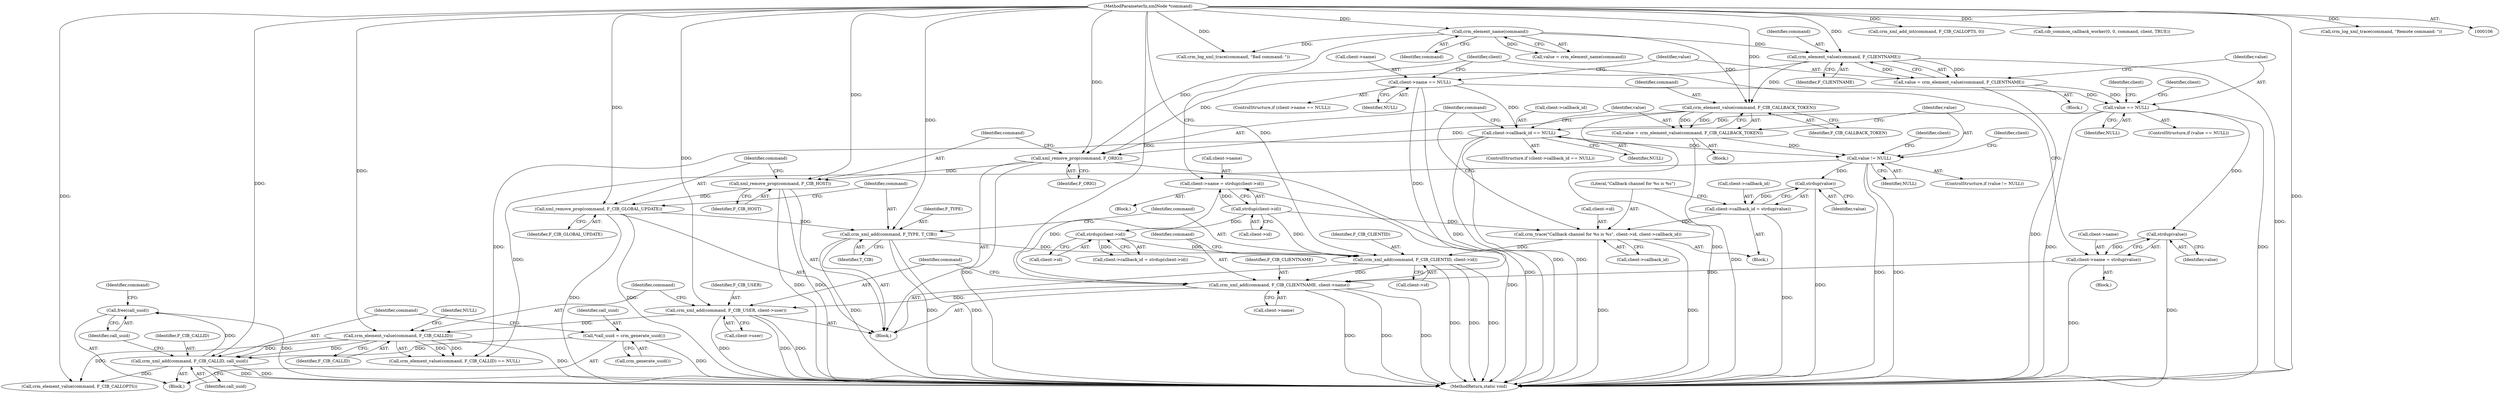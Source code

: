 digraph "0_pacemaker_564f7cc2a51dcd2f28ab12a13394f31be5aa3c93_3@API" {
"1000247" [label="(Call,free(call_uuid))"];
"1000243" [label="(Call,crm_xml_add(command, F_CIB_CALLID, call_uuid))"];
"1000234" [label="(Call,crm_element_value(command, F_CIB_CALLID))"];
"1000226" [label="(Call,crm_xml_add(command, F_CIB_USER, client->user))"];
"1000220" [label="(Call,crm_xml_add(command, F_CIB_CLIENTNAME, client->name))"];
"1000214" [label="(Call,crm_xml_add(command, F_CIB_CLIENTID, client->id))"];
"1000210" [label="(Call,crm_xml_add(command, F_TYPE, T_CIB))"];
"1000207" [label="(Call,xml_remove_prop(command, F_CIB_GLOBAL_UPDATE))"];
"1000204" [label="(Call,xml_remove_prop(command, F_CIB_HOST))"];
"1000201" [label="(Call,xml_remove_prop(command, F_ORIG))"];
"1000116" [label="(Call,crm_element_name(command))"];
"1000108" [label="(MethodParameterIn,xmlNode *command)"];
"1000169" [label="(Call,crm_element_value(command, F_CIB_CALLBACK_TOKEN))"];
"1000136" [label="(Call,crm_element_value(command, F_CLIENTNAME))"];
"1000183" [label="(Call,crm_trace(\"Callback channel for %s is %s\", client->id, client->callback_id))"];
"1000148" [label="(Call,strdup(client->id))"];
"1000177" [label="(Call,client->callback_id = strdup(value))"];
"1000181" [label="(Call,strdup(value))"];
"1000173" [label="(Call,value != NULL)"];
"1000167" [label="(Call,value = crm_element_value(command, F_CIB_CALLBACK_TOKEN))"];
"1000161" [label="(Call,client->callback_id == NULL)"];
"1000140" [label="(Call,value == NULL)"];
"1000134" [label="(Call,value = crm_element_value(command, F_CLIENTNAME))"];
"1000128" [label="(Call,client->name == NULL)"];
"1000197" [label="(Call,strdup(client->id))"];
"1000144" [label="(Call,client->name = strdup(client->id))"];
"1000154" [label="(Call,client->name = strdup(value))"];
"1000158" [label="(Call,strdup(value))"];
"1000240" [label="(Call,*call_uuid = crm_generate_uuid())"];
"1000108" [label="(MethodParameterIn,xmlNode *command)"];
"1000109" [label="(Block,)"];
"1000117" [label="(Identifier,command)"];
"1000235" [label="(Identifier,command)"];
"1000243" [label="(Call,crm_xml_add(command, F_CIB_CALLID, call_uuid))"];
"1000114" [label="(Call,value = crm_element_name(command))"];
"1000197" [label="(Call,strdup(client->id))"];
"1000127" [label="(ControlStructure,if (client->name == NULL))"];
"1000207" [label="(Call,xml_remove_prop(command, F_CIB_GLOBAL_UPDATE))"];
"1000137" [label="(Identifier,command)"];
"1000176" [label="(Block,)"];
"1000128" [label="(Call,client->name == NULL)"];
"1000175" [label="(Identifier,NULL)"];
"1000161" [label="(Call,client->callback_id == NULL)"];
"1000158" [label="(Call,strdup(value))"];
"1000134" [label="(Call,value = crm_element_value(command, F_CLIENTNAME))"];
"1000139" [label="(ControlStructure,if (value == NULL))"];
"1000154" [label="(Call,client->name = strdup(value))"];
"1000162" [label="(Call,client->callback_id)"];
"1000153" [label="(Block,)"];
"1000188" [label="(Call,client->callback_id)"];
"1000116" [label="(Call,crm_element_name(command))"];
"1000226" [label="(Call,crm_xml_add(command, F_CIB_USER, client->user))"];
"1000206" [label="(Identifier,F_CIB_HOST)"];
"1000204" [label="(Call,xml_remove_prop(command, F_CIB_HOST))"];
"1000182" [label="(Identifier,value)"];
"1000179" [label="(Identifier,client)"];
"1000136" [label="(Call,crm_element_value(command, F_CLIENTNAME))"];
"1000144" [label="(Call,client->name = strdup(client->id))"];
"1000212" [label="(Identifier,F_TYPE)"];
"1000205" [label="(Identifier,command)"];
"1000174" [label="(Identifier,value)"];
"1000256" [label="(Call,crm_xml_add_int(command, F_CIB_CALLOPTS, 0))"];
"1000236" [label="(Identifier,F_CIB_CALLID)"];
"1000178" [label="(Call,client->callback_id)"];
"1000173" [label="(Call,value != NULL)"];
"1000227" [label="(Identifier,command)"];
"1000216" [label="(Identifier,F_CIB_CLIENTID)"];
"1000159" [label="(Identifier,value)"];
"1000246" [label="(Identifier,call_uuid)"];
"1000165" [label="(Identifier,NULL)"];
"1000238" [label="(Block,)"];
"1000222" [label="(Identifier,F_CIB_CLIENTNAME)"];
"1000172" [label="(ControlStructure,if (value != NULL))"];
"1000217" [label="(Call,client->id)"];
"1000201" [label="(Call,xml_remove_prop(command, F_ORIG))"];
"1000234" [label="(Call,crm_element_value(command, F_CIB_CALLID))"];
"1000209" [label="(Identifier,F_CIB_GLOBAL_UPDATE)"];
"1000169" [label="(Call,crm_element_value(command, F_CIB_CALLBACK_TOKEN))"];
"1000160" [label="(ControlStructure,if (client->callback_id == NULL))"];
"1000143" [label="(Block,)"];
"1000132" [label="(Identifier,NULL)"];
"1000140" [label="(Call,value == NULL)"];
"1000184" [label="(Literal,\"Callback channel for %s is %s\")"];
"1000142" [label="(Identifier,NULL)"];
"1000244" [label="(Identifier,command)"];
"1000221" [label="(Identifier,command)"];
"1000237" [label="(Identifier,NULL)"];
"1000166" [label="(Block,)"];
"1000240" [label="(Call,*call_uuid = crm_generate_uuid())"];
"1000133" [label="(Block,)"];
"1000141" [label="(Identifier,value)"];
"1000193" [label="(Call,client->callback_id = strdup(client->id))"];
"1000129" [label="(Call,client->name)"];
"1000208" [label="(Identifier,command)"];
"1000156" [label="(Identifier,client)"];
"1000211" [label="(Identifier,command)"];
"1000263" [label="(Call,cib_common_callback_worker(0, 0, command, client, TRUE))"];
"1000241" [label="(Identifier,call_uuid)"];
"1000198" [label="(Call,client->id)"];
"1000183" [label="(Call,crm_trace(\"Callback channel for %s is %s\", client->id, client->callback_id))"];
"1000195" [label="(Identifier,client)"];
"1000210" [label="(Call,crm_xml_add(command, F_TYPE, T_CIB))"];
"1000214" [label="(Call,crm_xml_add(command, F_CIB_CLIENTID, client->id))"];
"1000185" [label="(Call,client->id)"];
"1000203" [label="(Identifier,F_ORIG)"];
"1000177" [label="(Call,client->callback_id = strdup(value))"];
"1000252" [label="(Identifier,command)"];
"1000233" [label="(Call,crm_element_value(command, F_CIB_CALLID) == NULL)"];
"1000155" [label="(Call,client->name)"];
"1000202" [label="(Identifier,command)"];
"1000171" [label="(Identifier,F_CIB_CALLBACK_TOKEN)"];
"1000248" [label="(Identifier,call_uuid)"];
"1000146" [label="(Identifier,client)"];
"1000247" [label="(Call,free(call_uuid))"];
"1000220" [label="(Call,crm_xml_add(command, F_CIB_CLIENTNAME, client->name))"];
"1000138" [label="(Identifier,F_CLIENTNAME)"];
"1000170" [label="(Identifier,command)"];
"1000145" [label="(Call,client->name)"];
"1000163" [label="(Identifier,client)"];
"1000223" [label="(Call,client->name)"];
"1000242" [label="(Call,crm_generate_uuid())"];
"1000251" [label="(Call,crm_element_value(command, F_CIB_CALLOPTS))"];
"1000167" [label="(Call,value = crm_element_value(command, F_CIB_CALLBACK_TOKEN))"];
"1000213" [label="(Identifier,T_CIB)"];
"1000135" [label="(Identifier,value)"];
"1000123" [label="(Call,crm_log_xml_trace(command, \"Bad command: \"))"];
"1000260" [label="(Call,crm_log_xml_trace(command, \"Remote command: \"))"];
"1000168" [label="(Identifier,value)"];
"1000269" [label="(MethodReturn,static void)"];
"1000149" [label="(Call,client->id)"];
"1000228" [label="(Identifier,F_CIB_USER)"];
"1000181" [label="(Call,strdup(value))"];
"1000245" [label="(Identifier,F_CIB_CALLID)"];
"1000148" [label="(Call,strdup(client->id))"];
"1000215" [label="(Identifier,command)"];
"1000229" [label="(Call,client->user)"];
"1000247" -> "1000238"  [label="AST: "];
"1000247" -> "1000248"  [label="CFG: "];
"1000248" -> "1000247"  [label="AST: "];
"1000252" -> "1000247"  [label="CFG: "];
"1000247" -> "1000269"  [label="DDG: "];
"1000243" -> "1000247"  [label="DDG: "];
"1000243" -> "1000238"  [label="AST: "];
"1000243" -> "1000246"  [label="CFG: "];
"1000244" -> "1000243"  [label="AST: "];
"1000245" -> "1000243"  [label="AST: "];
"1000246" -> "1000243"  [label="AST: "];
"1000248" -> "1000243"  [label="CFG: "];
"1000243" -> "1000269"  [label="DDG: "];
"1000243" -> "1000269"  [label="DDG: "];
"1000234" -> "1000243"  [label="DDG: "];
"1000234" -> "1000243"  [label="DDG: "];
"1000108" -> "1000243"  [label="DDG: "];
"1000240" -> "1000243"  [label="DDG: "];
"1000243" -> "1000251"  [label="DDG: "];
"1000234" -> "1000233"  [label="AST: "];
"1000234" -> "1000236"  [label="CFG: "];
"1000235" -> "1000234"  [label="AST: "];
"1000236" -> "1000234"  [label="AST: "];
"1000237" -> "1000234"  [label="CFG: "];
"1000234" -> "1000269"  [label="DDG: "];
"1000234" -> "1000233"  [label="DDG: "];
"1000234" -> "1000233"  [label="DDG: "];
"1000226" -> "1000234"  [label="DDG: "];
"1000108" -> "1000234"  [label="DDG: "];
"1000234" -> "1000251"  [label="DDG: "];
"1000226" -> "1000109"  [label="AST: "];
"1000226" -> "1000229"  [label="CFG: "];
"1000227" -> "1000226"  [label="AST: "];
"1000228" -> "1000226"  [label="AST: "];
"1000229" -> "1000226"  [label="AST: "];
"1000235" -> "1000226"  [label="CFG: "];
"1000226" -> "1000269"  [label="DDG: "];
"1000226" -> "1000269"  [label="DDG: "];
"1000226" -> "1000269"  [label="DDG: "];
"1000220" -> "1000226"  [label="DDG: "];
"1000108" -> "1000226"  [label="DDG: "];
"1000220" -> "1000109"  [label="AST: "];
"1000220" -> "1000223"  [label="CFG: "];
"1000221" -> "1000220"  [label="AST: "];
"1000222" -> "1000220"  [label="AST: "];
"1000223" -> "1000220"  [label="AST: "];
"1000227" -> "1000220"  [label="CFG: "];
"1000220" -> "1000269"  [label="DDG: "];
"1000220" -> "1000269"  [label="DDG: "];
"1000220" -> "1000269"  [label="DDG: "];
"1000214" -> "1000220"  [label="DDG: "];
"1000108" -> "1000220"  [label="DDG: "];
"1000144" -> "1000220"  [label="DDG: "];
"1000128" -> "1000220"  [label="DDG: "];
"1000154" -> "1000220"  [label="DDG: "];
"1000214" -> "1000109"  [label="AST: "];
"1000214" -> "1000217"  [label="CFG: "];
"1000215" -> "1000214"  [label="AST: "];
"1000216" -> "1000214"  [label="AST: "];
"1000217" -> "1000214"  [label="AST: "];
"1000221" -> "1000214"  [label="CFG: "];
"1000214" -> "1000269"  [label="DDG: "];
"1000214" -> "1000269"  [label="DDG: "];
"1000214" -> "1000269"  [label="DDG: "];
"1000210" -> "1000214"  [label="DDG: "];
"1000108" -> "1000214"  [label="DDG: "];
"1000183" -> "1000214"  [label="DDG: "];
"1000148" -> "1000214"  [label="DDG: "];
"1000197" -> "1000214"  [label="DDG: "];
"1000210" -> "1000109"  [label="AST: "];
"1000210" -> "1000213"  [label="CFG: "];
"1000211" -> "1000210"  [label="AST: "];
"1000212" -> "1000210"  [label="AST: "];
"1000213" -> "1000210"  [label="AST: "];
"1000215" -> "1000210"  [label="CFG: "];
"1000210" -> "1000269"  [label="DDG: "];
"1000210" -> "1000269"  [label="DDG: "];
"1000210" -> "1000269"  [label="DDG: "];
"1000207" -> "1000210"  [label="DDG: "];
"1000108" -> "1000210"  [label="DDG: "];
"1000207" -> "1000109"  [label="AST: "];
"1000207" -> "1000209"  [label="CFG: "];
"1000208" -> "1000207"  [label="AST: "];
"1000209" -> "1000207"  [label="AST: "];
"1000211" -> "1000207"  [label="CFG: "];
"1000207" -> "1000269"  [label="DDG: "];
"1000207" -> "1000269"  [label="DDG: "];
"1000204" -> "1000207"  [label="DDG: "];
"1000108" -> "1000207"  [label="DDG: "];
"1000204" -> "1000109"  [label="AST: "];
"1000204" -> "1000206"  [label="CFG: "];
"1000205" -> "1000204"  [label="AST: "];
"1000206" -> "1000204"  [label="AST: "];
"1000208" -> "1000204"  [label="CFG: "];
"1000204" -> "1000269"  [label="DDG: "];
"1000204" -> "1000269"  [label="DDG: "];
"1000201" -> "1000204"  [label="DDG: "];
"1000108" -> "1000204"  [label="DDG: "];
"1000201" -> "1000109"  [label="AST: "];
"1000201" -> "1000203"  [label="CFG: "];
"1000202" -> "1000201"  [label="AST: "];
"1000203" -> "1000201"  [label="AST: "];
"1000205" -> "1000201"  [label="CFG: "];
"1000201" -> "1000269"  [label="DDG: "];
"1000201" -> "1000269"  [label="DDG: "];
"1000116" -> "1000201"  [label="DDG: "];
"1000169" -> "1000201"  [label="DDG: "];
"1000136" -> "1000201"  [label="DDG: "];
"1000108" -> "1000201"  [label="DDG: "];
"1000116" -> "1000114"  [label="AST: "];
"1000116" -> "1000117"  [label="CFG: "];
"1000117" -> "1000116"  [label="AST: "];
"1000114" -> "1000116"  [label="CFG: "];
"1000116" -> "1000114"  [label="DDG: "];
"1000108" -> "1000116"  [label="DDG: "];
"1000116" -> "1000123"  [label="DDG: "];
"1000116" -> "1000136"  [label="DDG: "];
"1000116" -> "1000169"  [label="DDG: "];
"1000108" -> "1000106"  [label="AST: "];
"1000108" -> "1000269"  [label="DDG: "];
"1000108" -> "1000123"  [label="DDG: "];
"1000108" -> "1000136"  [label="DDG: "];
"1000108" -> "1000169"  [label="DDG: "];
"1000108" -> "1000251"  [label="DDG: "];
"1000108" -> "1000256"  [label="DDG: "];
"1000108" -> "1000260"  [label="DDG: "];
"1000108" -> "1000263"  [label="DDG: "];
"1000169" -> "1000167"  [label="AST: "];
"1000169" -> "1000171"  [label="CFG: "];
"1000170" -> "1000169"  [label="AST: "];
"1000171" -> "1000169"  [label="AST: "];
"1000167" -> "1000169"  [label="CFG: "];
"1000169" -> "1000269"  [label="DDG: "];
"1000169" -> "1000167"  [label="DDG: "];
"1000169" -> "1000167"  [label="DDG: "];
"1000136" -> "1000169"  [label="DDG: "];
"1000136" -> "1000134"  [label="AST: "];
"1000136" -> "1000138"  [label="CFG: "];
"1000137" -> "1000136"  [label="AST: "];
"1000138" -> "1000136"  [label="AST: "];
"1000134" -> "1000136"  [label="CFG: "];
"1000136" -> "1000269"  [label="DDG: "];
"1000136" -> "1000134"  [label="DDG: "];
"1000136" -> "1000134"  [label="DDG: "];
"1000183" -> "1000176"  [label="AST: "];
"1000183" -> "1000188"  [label="CFG: "];
"1000184" -> "1000183"  [label="AST: "];
"1000185" -> "1000183"  [label="AST: "];
"1000188" -> "1000183"  [label="AST: "];
"1000202" -> "1000183"  [label="CFG: "];
"1000183" -> "1000269"  [label="DDG: "];
"1000183" -> "1000269"  [label="DDG: "];
"1000148" -> "1000183"  [label="DDG: "];
"1000177" -> "1000183"  [label="DDG: "];
"1000148" -> "1000144"  [label="AST: "];
"1000148" -> "1000149"  [label="CFG: "];
"1000149" -> "1000148"  [label="AST: "];
"1000144" -> "1000148"  [label="CFG: "];
"1000148" -> "1000144"  [label="DDG: "];
"1000148" -> "1000197"  [label="DDG: "];
"1000177" -> "1000176"  [label="AST: "];
"1000177" -> "1000181"  [label="CFG: "];
"1000178" -> "1000177"  [label="AST: "];
"1000181" -> "1000177"  [label="AST: "];
"1000184" -> "1000177"  [label="CFG: "];
"1000177" -> "1000269"  [label="DDG: "];
"1000181" -> "1000177"  [label="DDG: "];
"1000181" -> "1000182"  [label="CFG: "];
"1000182" -> "1000181"  [label="AST: "];
"1000181" -> "1000269"  [label="DDG: "];
"1000173" -> "1000181"  [label="DDG: "];
"1000173" -> "1000172"  [label="AST: "];
"1000173" -> "1000175"  [label="CFG: "];
"1000174" -> "1000173"  [label="AST: "];
"1000175" -> "1000173"  [label="AST: "];
"1000179" -> "1000173"  [label="CFG: "];
"1000195" -> "1000173"  [label="CFG: "];
"1000173" -> "1000269"  [label="DDG: "];
"1000173" -> "1000269"  [label="DDG: "];
"1000167" -> "1000173"  [label="DDG: "];
"1000161" -> "1000173"  [label="DDG: "];
"1000173" -> "1000233"  [label="DDG: "];
"1000167" -> "1000166"  [label="AST: "];
"1000168" -> "1000167"  [label="AST: "];
"1000174" -> "1000167"  [label="CFG: "];
"1000167" -> "1000269"  [label="DDG: "];
"1000161" -> "1000160"  [label="AST: "];
"1000161" -> "1000165"  [label="CFG: "];
"1000162" -> "1000161"  [label="AST: "];
"1000165" -> "1000161"  [label="AST: "];
"1000168" -> "1000161"  [label="CFG: "];
"1000202" -> "1000161"  [label="CFG: "];
"1000161" -> "1000269"  [label="DDG: "];
"1000161" -> "1000269"  [label="DDG: "];
"1000140" -> "1000161"  [label="DDG: "];
"1000128" -> "1000161"  [label="DDG: "];
"1000161" -> "1000233"  [label="DDG: "];
"1000140" -> "1000139"  [label="AST: "];
"1000140" -> "1000142"  [label="CFG: "];
"1000141" -> "1000140"  [label="AST: "];
"1000142" -> "1000140"  [label="AST: "];
"1000146" -> "1000140"  [label="CFG: "];
"1000156" -> "1000140"  [label="CFG: "];
"1000140" -> "1000269"  [label="DDG: "];
"1000140" -> "1000269"  [label="DDG: "];
"1000134" -> "1000140"  [label="DDG: "];
"1000128" -> "1000140"  [label="DDG: "];
"1000140" -> "1000158"  [label="DDG: "];
"1000134" -> "1000133"  [label="AST: "];
"1000135" -> "1000134"  [label="AST: "];
"1000141" -> "1000134"  [label="CFG: "];
"1000134" -> "1000269"  [label="DDG: "];
"1000128" -> "1000127"  [label="AST: "];
"1000128" -> "1000132"  [label="CFG: "];
"1000129" -> "1000128"  [label="AST: "];
"1000132" -> "1000128"  [label="AST: "];
"1000135" -> "1000128"  [label="CFG: "];
"1000163" -> "1000128"  [label="CFG: "];
"1000128" -> "1000269"  [label="DDG: "];
"1000197" -> "1000193"  [label="AST: "];
"1000197" -> "1000198"  [label="CFG: "];
"1000198" -> "1000197"  [label="AST: "];
"1000193" -> "1000197"  [label="CFG: "];
"1000197" -> "1000193"  [label="DDG: "];
"1000144" -> "1000143"  [label="AST: "];
"1000145" -> "1000144"  [label="AST: "];
"1000163" -> "1000144"  [label="CFG: "];
"1000144" -> "1000269"  [label="DDG: "];
"1000154" -> "1000153"  [label="AST: "];
"1000154" -> "1000158"  [label="CFG: "];
"1000155" -> "1000154"  [label="AST: "];
"1000158" -> "1000154"  [label="AST: "];
"1000163" -> "1000154"  [label="CFG: "];
"1000154" -> "1000269"  [label="DDG: "];
"1000158" -> "1000154"  [label="DDG: "];
"1000158" -> "1000159"  [label="CFG: "];
"1000159" -> "1000158"  [label="AST: "];
"1000158" -> "1000269"  [label="DDG: "];
"1000240" -> "1000238"  [label="AST: "];
"1000240" -> "1000242"  [label="CFG: "];
"1000241" -> "1000240"  [label="AST: "];
"1000242" -> "1000240"  [label="AST: "];
"1000244" -> "1000240"  [label="CFG: "];
"1000240" -> "1000269"  [label="DDG: "];
}
